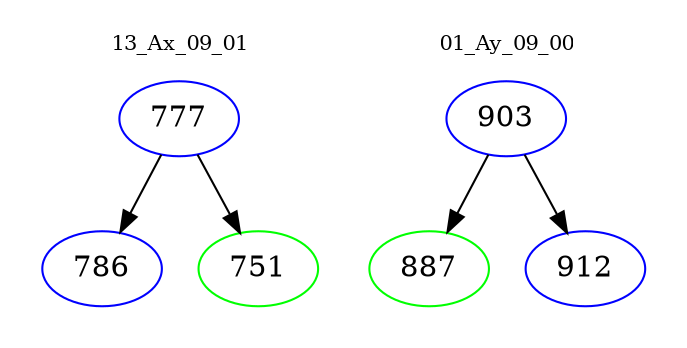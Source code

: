 digraph{
subgraph cluster_0 {
color = white
label = "13_Ax_09_01";
fontsize=10;
T0_777 [label="777", color="blue"]
T0_777 -> T0_786 [color="black"]
T0_786 [label="786", color="blue"]
T0_777 -> T0_751 [color="black"]
T0_751 [label="751", color="green"]
}
subgraph cluster_1 {
color = white
label = "01_Ay_09_00";
fontsize=10;
T1_903 [label="903", color="blue"]
T1_903 -> T1_887 [color="black"]
T1_887 [label="887", color="green"]
T1_903 -> T1_912 [color="black"]
T1_912 [label="912", color="blue"]
}
}
